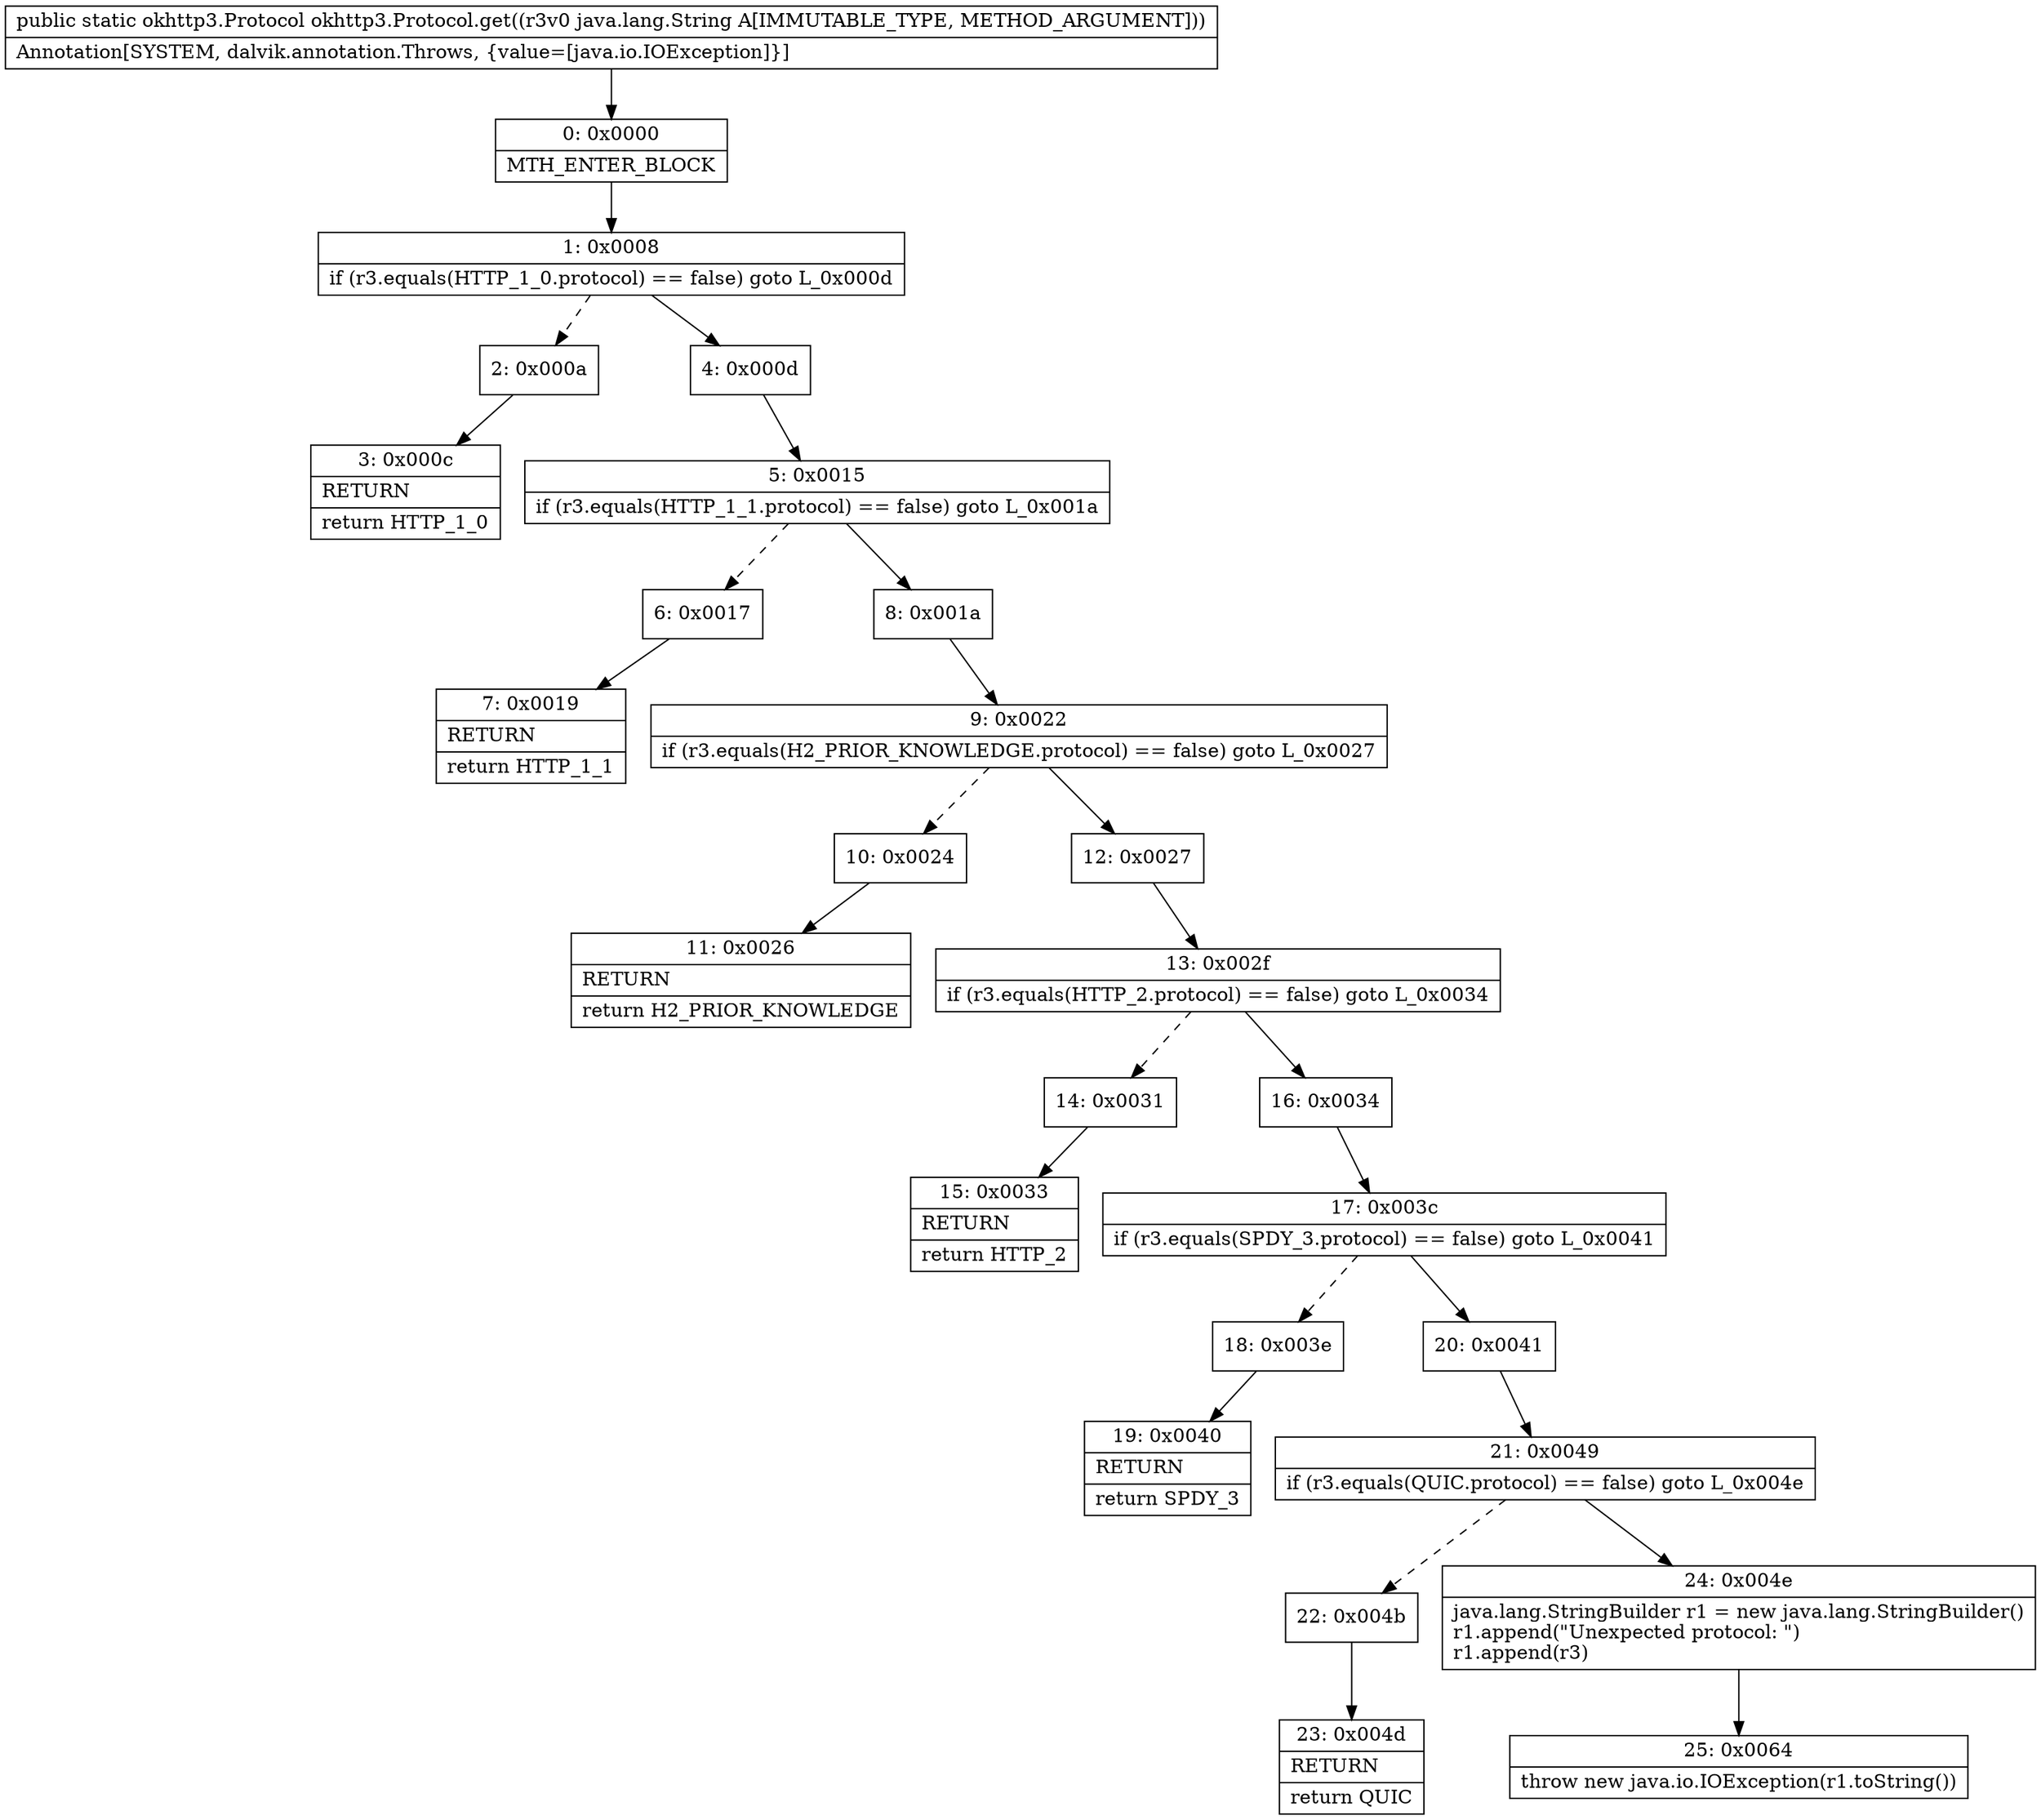 digraph "CFG forokhttp3.Protocol.get(Ljava\/lang\/String;)Lokhttp3\/Protocol;" {
Node_0 [shape=record,label="{0\:\ 0x0000|MTH_ENTER_BLOCK\l}"];
Node_1 [shape=record,label="{1\:\ 0x0008|if (r3.equals(HTTP_1_0.protocol) == false) goto L_0x000d\l}"];
Node_2 [shape=record,label="{2\:\ 0x000a}"];
Node_3 [shape=record,label="{3\:\ 0x000c|RETURN\l|return HTTP_1_0\l}"];
Node_4 [shape=record,label="{4\:\ 0x000d}"];
Node_5 [shape=record,label="{5\:\ 0x0015|if (r3.equals(HTTP_1_1.protocol) == false) goto L_0x001a\l}"];
Node_6 [shape=record,label="{6\:\ 0x0017}"];
Node_7 [shape=record,label="{7\:\ 0x0019|RETURN\l|return HTTP_1_1\l}"];
Node_8 [shape=record,label="{8\:\ 0x001a}"];
Node_9 [shape=record,label="{9\:\ 0x0022|if (r3.equals(H2_PRIOR_KNOWLEDGE.protocol) == false) goto L_0x0027\l}"];
Node_10 [shape=record,label="{10\:\ 0x0024}"];
Node_11 [shape=record,label="{11\:\ 0x0026|RETURN\l|return H2_PRIOR_KNOWLEDGE\l}"];
Node_12 [shape=record,label="{12\:\ 0x0027}"];
Node_13 [shape=record,label="{13\:\ 0x002f|if (r3.equals(HTTP_2.protocol) == false) goto L_0x0034\l}"];
Node_14 [shape=record,label="{14\:\ 0x0031}"];
Node_15 [shape=record,label="{15\:\ 0x0033|RETURN\l|return HTTP_2\l}"];
Node_16 [shape=record,label="{16\:\ 0x0034}"];
Node_17 [shape=record,label="{17\:\ 0x003c|if (r3.equals(SPDY_3.protocol) == false) goto L_0x0041\l}"];
Node_18 [shape=record,label="{18\:\ 0x003e}"];
Node_19 [shape=record,label="{19\:\ 0x0040|RETURN\l|return SPDY_3\l}"];
Node_20 [shape=record,label="{20\:\ 0x0041}"];
Node_21 [shape=record,label="{21\:\ 0x0049|if (r3.equals(QUIC.protocol) == false) goto L_0x004e\l}"];
Node_22 [shape=record,label="{22\:\ 0x004b}"];
Node_23 [shape=record,label="{23\:\ 0x004d|RETURN\l|return QUIC\l}"];
Node_24 [shape=record,label="{24\:\ 0x004e|java.lang.StringBuilder r1 = new java.lang.StringBuilder()\lr1.append(\"Unexpected protocol: \")\lr1.append(r3)\l}"];
Node_25 [shape=record,label="{25\:\ 0x0064|throw new java.io.IOException(r1.toString())\l}"];
MethodNode[shape=record,label="{public static okhttp3.Protocol okhttp3.Protocol.get((r3v0 java.lang.String A[IMMUTABLE_TYPE, METHOD_ARGUMENT]))  | Annotation[SYSTEM, dalvik.annotation.Throws, \{value=[java.io.IOException]\}]\l}"];
MethodNode -> Node_0;
Node_0 -> Node_1;
Node_1 -> Node_2[style=dashed];
Node_1 -> Node_4;
Node_2 -> Node_3;
Node_4 -> Node_5;
Node_5 -> Node_6[style=dashed];
Node_5 -> Node_8;
Node_6 -> Node_7;
Node_8 -> Node_9;
Node_9 -> Node_10[style=dashed];
Node_9 -> Node_12;
Node_10 -> Node_11;
Node_12 -> Node_13;
Node_13 -> Node_14[style=dashed];
Node_13 -> Node_16;
Node_14 -> Node_15;
Node_16 -> Node_17;
Node_17 -> Node_18[style=dashed];
Node_17 -> Node_20;
Node_18 -> Node_19;
Node_20 -> Node_21;
Node_21 -> Node_22[style=dashed];
Node_21 -> Node_24;
Node_22 -> Node_23;
Node_24 -> Node_25;
}

